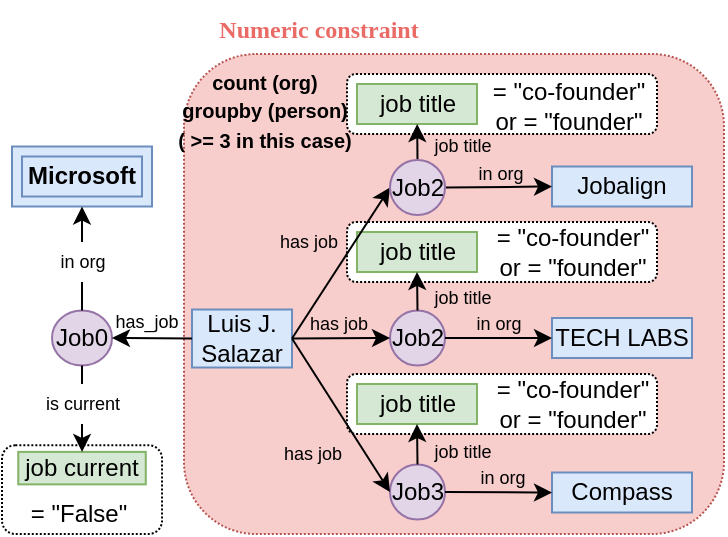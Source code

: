 <mxfile version="20.6.0" type="github">
  <diagram id="Pqw9d6dAgv9K82xLI58M" name="Page-1">
    <mxGraphModel dx="526" dy="340" grid="1" gridSize="10" guides="1" tooltips="1" connect="1" arrows="1" fold="1" page="1" pageScale="1" pageWidth="850" pageHeight="1100" math="0" shadow="0">
      <root>
        <mxCell id="0" />
        <mxCell id="1" parent="0" />
        <mxCell id="O-o4BMnBMhB0MbKXQopn-129" value="" style="rounded=1;whiteSpace=wrap;html=1;dashed=1;dashPattern=1 1;fillColor=#f8cecc;strokeColor=#b85450;" parent="1" vertex="1">
          <mxGeometry x="336" y="80" width="270" height="240" as="geometry" />
        </mxCell>
        <mxCell id="O-o4BMnBMhB0MbKXQopn-58" value="" style="rounded=1;whiteSpace=wrap;html=1;dashed=1;dashPattern=1 1;" parent="1" vertex="1">
          <mxGeometry x="417.5" y="240" width="155" height="30" as="geometry" />
        </mxCell>
        <mxCell id="O-o4BMnBMhB0MbKXQopn-61" value="" style="rounded=1;whiteSpace=wrap;html=1;dashed=1;dashPattern=1 1;" parent="1" vertex="1">
          <mxGeometry x="417.5" y="164" width="155" height="30" as="geometry" />
        </mxCell>
        <mxCell id="O-o4BMnBMhB0MbKXQopn-53" value="" style="rounded=1;whiteSpace=wrap;html=1;dashed=1;dashPattern=1 1;" parent="1" vertex="1">
          <mxGeometry x="417.5" y="90" width="155" height="30" as="geometry" />
        </mxCell>
        <mxCell id="O-o4BMnBMhB0MbKXQopn-18" value="" style="rounded=1;whiteSpace=wrap;html=1;dashed=1;dashPattern=1 1;" parent="1" vertex="1">
          <mxGeometry x="245.01" y="275.63" width="80" height="44.37" as="geometry" />
        </mxCell>
        <mxCell id="O-o4BMnBMhB0MbKXQopn-1" value="" style="rounded=0;whiteSpace=wrap;html=1;fontSize=18;fillColor=#dae8fc;strokeColor=#6c8ebf;" parent="1" vertex="1">
          <mxGeometry x="250" y="126.25" width="70" height="30" as="geometry" />
        </mxCell>
        <mxCell id="O-o4BMnBMhB0MbKXQopn-2" value="&lt;font style=&quot;font-size: 12px;&quot;&gt;&lt;b&gt;Microsoft&lt;/b&gt;&lt;/font&gt;" style="rounded=0;whiteSpace=wrap;html=1;fillColor=#dae8fc;strokeColor=#6c8ebf;" parent="1" vertex="1">
          <mxGeometry x="255" y="131.25" width="60" height="20" as="geometry" />
        </mxCell>
        <mxCell id="O-o4BMnBMhB0MbKXQopn-10" value="&lt;font style=&quot;font-size: 12px;&quot;&gt;job current&lt;/font&gt;" style="rounded=0;whiteSpace=wrap;html=1;fontSize=10;strokeWidth=1;fillColor=#d5e8d4;strokeColor=#82b366;" parent="1" vertex="1">
          <mxGeometry x="253.13" y="278.94" width="63.75" height="16.25" as="geometry" />
        </mxCell>
        <mxCell id="O-o4BMnBMhB0MbKXQopn-12" value="has_job" style="text;html=1;align=center;verticalAlign=middle;resizable=0;points=[];autosize=1;strokeColor=none;fillColor=none;fontSize=9;" parent="1" vertex="1">
          <mxGeometry x="292" y="204" width="50" height="20" as="geometry" />
        </mxCell>
        <mxCell id="O-o4BMnBMhB0MbKXQopn-15" value="Job0" style="ellipse;whiteSpace=wrap;html=1;fillColor=#e1d5e7;strokeColor=#9673a6;" parent="1" vertex="1">
          <mxGeometry x="270" y="208.25" width="30" height="27.5" as="geometry" />
        </mxCell>
        <mxCell id="O-o4BMnBMhB0MbKXQopn-20" value="= &quot;False&quot;" style="text;html=1;align=center;verticalAlign=middle;resizable=0;points=[];autosize=1;strokeColor=none;fillColor=none;dashed=1;dashPattern=1 1;" parent="1" vertex="1">
          <mxGeometry x="253.13" y="300" width="60" height="20" as="geometry" />
        </mxCell>
        <mxCell id="O-o4BMnBMhB0MbKXQopn-25" value="Job2" style="ellipse;whiteSpace=wrap;html=1;fillColor=#e1d5e7;strokeColor=#9673a6;" parent="1" vertex="1">
          <mxGeometry x="439" y="208.25" width="27.5" height="27.5" as="geometry" />
        </mxCell>
        <mxCell id="O-o4BMnBMhB0MbKXQopn-31" value="Job3" style="ellipse;whiteSpace=wrap;html=1;fillColor=#e1d5e7;strokeColor=#9673a6;" parent="1" vertex="1">
          <mxGeometry x="439" y="285.25" width="27.5" height="27.5" as="geometry" />
        </mxCell>
        <mxCell id="O-o4BMnBMhB0MbKXQopn-34" value="has job" style="text;html=1;align=center;verticalAlign=middle;resizable=0;points=[];autosize=1;strokeColor=none;fillColor=none;fontSize=9;" parent="1" vertex="1">
          <mxGeometry x="380" y="270" width="40" height="20" as="geometry" />
        </mxCell>
        <mxCell id="O-o4BMnBMhB0MbKXQopn-35" value="has job" style="text;html=1;align=center;verticalAlign=middle;resizable=0;points=[];autosize=1;strokeColor=none;fillColor=none;fontSize=9;" parent="1" vertex="1">
          <mxGeometry x="377.5" y="164" width="40" height="20" as="geometry" />
        </mxCell>
        <mxCell id="O-o4BMnBMhB0MbKXQopn-36" value="has job" style="text;html=1;align=center;verticalAlign=middle;resizable=0;points=[];autosize=1;strokeColor=none;fillColor=none;fontSize=9;" parent="1" vertex="1">
          <mxGeometry x="392.5" y="205" width="40" height="20" as="geometry" />
        </mxCell>
        <mxCell id="O-o4BMnBMhB0MbKXQopn-42" value="job title" style="text;html=1;align=center;verticalAlign=middle;resizable=0;points=[];autosize=1;strokeColor=none;fillColor=none;fontSize=9;" parent="1" vertex="1">
          <mxGeometry x="455" y="116.25" width="40" height="20" as="geometry" />
        </mxCell>
        <mxCell id="O-o4BMnBMhB0MbKXQopn-43" value="&lt;font style=&quot;font-size: 12px;&quot;&gt;job title&lt;/font&gt;" style="rounded=0;whiteSpace=wrap;html=1;fillColor=#d5e8d4;strokeColor=#82b366;" parent="1" vertex="1">
          <mxGeometry x="422.5" y="95" width="60" height="20" as="geometry" />
        </mxCell>
        <mxCell id="O-o4BMnBMhB0MbKXQopn-44" value="job title" style="rounded=0;whiteSpace=wrap;html=1;fillColor=#d5e8d4;strokeColor=#82b366;" parent="1" vertex="1">
          <mxGeometry x="422.5" y="245" width="60" height="20" as="geometry" />
        </mxCell>
        <mxCell id="O-o4BMnBMhB0MbKXQopn-46" value="job title" style="rounded=0;whiteSpace=wrap;html=1;fillColor=#d5e8d4;strokeColor=#82b366;" parent="1" vertex="1">
          <mxGeometry x="422.5" y="169" width="60" height="20" as="geometry" />
        </mxCell>
        <mxCell id="O-o4BMnBMhB0MbKXQopn-48" value="job title" style="text;html=1;align=center;verticalAlign=middle;resizable=0;points=[];autosize=1;strokeColor=none;fillColor=none;fontSize=9;" parent="1" vertex="1">
          <mxGeometry x="455" y="268.82" width="40" height="20" as="geometry" />
        </mxCell>
        <mxCell id="O-o4BMnBMhB0MbKXQopn-49" value="job title" style="text;html=1;align=center;verticalAlign=middle;resizable=0;points=[];autosize=1;strokeColor=none;fillColor=none;fontSize=9;" parent="1" vertex="1">
          <mxGeometry x="455" y="192" width="40" height="20" as="geometry" />
        </mxCell>
        <mxCell id="O-o4BMnBMhB0MbKXQopn-62" value="= &quot;co-founder&quot; &lt;br&gt;or = &quot;founder&quot;" style="text;html=1;align=center;verticalAlign=middle;resizable=0;points=[];autosize=1;strokeColor=none;fillColor=none;fontSize=12;" parent="1" vertex="1">
          <mxGeometry x="485" y="164" width="90" height="30" as="geometry" />
        </mxCell>
        <mxCell id="O-o4BMnBMhB0MbKXQopn-63" value="= &quot;co-founder&quot; &lt;br&gt;or = &quot;founder&quot;" style="text;html=1;align=center;verticalAlign=middle;resizable=0;points=[];autosize=1;strokeColor=none;fillColor=none;fontSize=12;" parent="1" vertex="1">
          <mxGeometry x="485" y="240" width="90" height="30" as="geometry" />
        </mxCell>
        <mxCell id="O-o4BMnBMhB0MbKXQopn-69" value="= &quot;co-founder&quot; &lt;br&gt;or = &quot;founder&quot;" style="text;html=1;align=center;verticalAlign=middle;resizable=0;points=[];autosize=1;strokeColor=none;fillColor=none;fontSize=12;" parent="1" vertex="1">
          <mxGeometry x="482.5" y="91" width="90" height="30" as="geometry" />
        </mxCell>
        <mxCell id="O-o4BMnBMhB0MbKXQopn-78" value="" style="endArrow=none;html=1;rounded=0;fontSize=12;exitX=1;exitY=0.5;exitDx=0;exitDy=0;startArrow=none;" parent="1" source="O-o4BMnBMhB0MbKXQopn-87" edge="1">
          <mxGeometry width="50" height="50" relative="1" as="geometry">
            <mxPoint x="515" y="155.25" as="sourcePoint" />
            <mxPoint x="560" y="300" as="targetPoint" />
          </mxGeometry>
        </mxCell>
        <mxCell id="O-o4BMnBMhB0MbKXQopn-80" value="" style="endArrow=none;html=1;rounded=0;fontSize=12;exitX=1;exitY=0.5;exitDx=0;exitDy=0;startArrow=none;" parent="1" source="O-o4BMnBMhB0MbKXQopn-86" edge="1">
          <mxGeometry width="50" height="50" relative="1" as="geometry">
            <mxPoint x="535" y="175.25" as="sourcePoint" />
            <mxPoint x="560" y="222" as="targetPoint" />
          </mxGeometry>
        </mxCell>
        <mxCell id="O-o4BMnBMhB0MbKXQopn-81" value="&lt;font style=&quot;font-size: 12px;&quot;&gt;Jobalign&lt;/font&gt;" style="rounded=0;whiteSpace=wrap;html=1;fillColor=#dae8fc;strokeColor=#6c8ebf;" parent="1" vertex="1">
          <mxGeometry x="520" y="136.25" width="70" height="20" as="geometry" />
        </mxCell>
        <mxCell id="O-o4BMnBMhB0MbKXQopn-83" value="in org" style="text;html=1;align=center;verticalAlign=middle;resizable=0;points=[];autosize=1;strokeColor=none;fillColor=none;fontSize=9;" parent="1" vertex="1">
          <mxGeometry x="475" y="282" width="40" height="20" as="geometry" />
        </mxCell>
        <mxCell id="O-o4BMnBMhB0MbKXQopn-84" value="in org" style="text;html=1;align=center;verticalAlign=middle;resizable=0;points=[];autosize=1;strokeColor=none;fillColor=none;fontSize=9;" parent="1" vertex="1">
          <mxGeometry x="472.5" y="205" width="40" height="20" as="geometry" />
        </mxCell>
        <mxCell id="O-o4BMnBMhB0MbKXQopn-90" value="&lt;font style=&quot;font-size: 10px;&quot;&gt;&lt;b&gt;count (org)&lt;br&gt;groupby (person)&lt;br&gt;( &amp;gt;= 3 in this case)&lt;/b&gt;&lt;/font&gt;" style="text;html=1;align=center;verticalAlign=middle;resizable=0;points=[];autosize=1;strokeColor=none;fillColor=none;fontSize=12;" parent="1" vertex="1">
          <mxGeometry x="320.5" y="78" width="110" height="60" as="geometry" />
        </mxCell>
        <mxCell id="O-o4BMnBMhB0MbKXQopn-13" value="&lt;font style=&quot;font-size: 12px;&quot;&gt;Luis J.&lt;br&gt;Salazar&lt;/font&gt;" style="rounded=0;whiteSpace=wrap;html=1;fillColor=#dae8fc;strokeColor=#6c8ebf;" parent="1" vertex="1">
          <mxGeometry x="340" y="207.75" width="50" height="29" as="geometry" />
        </mxCell>
        <mxCell id="O-o4BMnBMhB0MbKXQopn-102" value="in org" style="text;html=1;align=center;verticalAlign=middle;resizable=0;points=[];autosize=1;strokeColor=none;fillColor=none;fontSize=9;" parent="1" vertex="1">
          <mxGeometry x="474" y="130.25" width="40" height="20" as="geometry" />
        </mxCell>
        <mxCell id="O-o4BMnBMhB0MbKXQopn-86" value="&lt;font style=&quot;font-size: 12px;&quot;&gt;TECH LABS&lt;/font&gt;" style="rounded=0;whiteSpace=wrap;html=1;fillColor=#dae8fc;strokeColor=#6c8ebf;" parent="1" vertex="1">
          <mxGeometry x="520" y="212" width="70" height="20" as="geometry" />
        </mxCell>
        <mxCell id="O-o4BMnBMhB0MbKXQopn-87" value="&lt;font style=&quot;font-size: 12px;&quot;&gt;Compass&lt;/font&gt;" style="rounded=0;whiteSpace=wrap;html=1;fillColor=#dae8fc;strokeColor=#6c8ebf;" parent="1" vertex="1">
          <mxGeometry x="520" y="289.25" width="70" height="20" as="geometry" />
        </mxCell>
        <mxCell id="O-o4BMnBMhB0MbKXQopn-109" value="" style="endArrow=classic;html=1;rounded=0;fontSize=12;exitX=0.5;exitY=0;exitDx=0;exitDy=0;entryX=0.5;entryY=1;entryDx=0;entryDy=0;startArrow=none;" parent="1" source="O-o4BMnBMhB0MbKXQopn-108" target="O-o4BMnBMhB0MbKXQopn-1" edge="1">
          <mxGeometry width="50" height="50" relative="1" as="geometry">
            <mxPoint x="410" y="230" as="sourcePoint" />
            <mxPoint x="460" y="180" as="targetPoint" />
          </mxGeometry>
        </mxCell>
        <mxCell id="O-o4BMnBMhB0MbKXQopn-110" value="" style="endArrow=classic;html=1;rounded=0;fontSize=12;exitX=0.5;exitY=1;exitDx=0;exitDy=0;startArrow=none;" parent="1" source="O-o4BMnBMhB0MbKXQopn-130" target="O-o4BMnBMhB0MbKXQopn-10" edge="1">
          <mxGeometry width="50" height="50" relative="1" as="geometry">
            <mxPoint x="360" y="240" as="sourcePoint" />
            <mxPoint x="410" y="190" as="targetPoint" />
          </mxGeometry>
        </mxCell>
        <mxCell id="O-o4BMnBMhB0MbKXQopn-113" value="" style="endArrow=classic;html=1;rounded=0;fontSize=9;exitX=0;exitY=0.5;exitDx=0;exitDy=0;entryX=1;entryY=0.5;entryDx=0;entryDy=0;" parent="1" source="O-o4BMnBMhB0MbKXQopn-13" target="O-o4BMnBMhB0MbKXQopn-15" edge="1">
          <mxGeometry width="50" height="50" relative="1" as="geometry">
            <mxPoint x="370" y="220" as="sourcePoint" />
            <mxPoint x="420" y="170" as="targetPoint" />
          </mxGeometry>
        </mxCell>
        <mxCell id="O-o4BMnBMhB0MbKXQopn-114" value="" style="endArrow=classic;html=1;rounded=0;fontSize=9;entryX=0;entryY=0.5;entryDx=0;entryDy=0;exitX=1;exitY=0.5;exitDx=0;exitDy=0;" parent="1" source="O-o4BMnBMhB0MbKXQopn-13" target="O-o4BMnBMhB0MbKXQopn-126" edge="1">
          <mxGeometry width="50" height="50" relative="1" as="geometry">
            <mxPoint x="370" y="220" as="sourcePoint" />
            <mxPoint x="437.5" y="146.25" as="targetPoint" />
          </mxGeometry>
        </mxCell>
        <mxCell id="O-o4BMnBMhB0MbKXQopn-115" value="" style="endArrow=classic;html=1;rounded=0;fontSize=9;exitX=1;exitY=0.5;exitDx=0;exitDy=0;entryX=0;entryY=0.5;entryDx=0;entryDy=0;" parent="1" source="O-o4BMnBMhB0MbKXQopn-13" target="O-o4BMnBMhB0MbKXQopn-25" edge="1">
          <mxGeometry width="50" height="50" relative="1" as="geometry">
            <mxPoint x="370" y="220" as="sourcePoint" />
            <mxPoint x="420" y="170" as="targetPoint" />
          </mxGeometry>
        </mxCell>
        <mxCell id="O-o4BMnBMhB0MbKXQopn-116" value="" style="endArrow=classic;html=1;rounded=0;fontSize=9;exitX=1;exitY=0.5;exitDx=0;exitDy=0;entryX=0;entryY=0.5;entryDx=0;entryDy=0;" parent="1" source="O-o4BMnBMhB0MbKXQopn-13" target="O-o4BMnBMhB0MbKXQopn-31" edge="1">
          <mxGeometry width="50" height="50" relative="1" as="geometry">
            <mxPoint x="370" y="220" as="sourcePoint" />
            <mxPoint x="420" y="170" as="targetPoint" />
          </mxGeometry>
        </mxCell>
        <mxCell id="O-o4BMnBMhB0MbKXQopn-119" value="" style="endArrow=classic;html=1;rounded=0;fontSize=9;exitX=0.5;exitY=0;exitDx=0;exitDy=0;" parent="1" source="O-o4BMnBMhB0MbKXQopn-126" target="O-o4BMnBMhB0MbKXQopn-43" edge="1">
          <mxGeometry width="50" height="50" relative="1" as="geometry">
            <mxPoint x="454" y="130" as="sourcePoint" />
            <mxPoint x="420" y="170" as="targetPoint" />
          </mxGeometry>
        </mxCell>
        <mxCell id="O-o4BMnBMhB0MbKXQopn-120" value="" style="endArrow=classic;html=1;rounded=0;fontSize=9;exitX=1;exitY=0.5;exitDx=0;exitDy=0;entryX=0;entryY=0.5;entryDx=0;entryDy=0;" parent="1" source="O-o4BMnBMhB0MbKXQopn-126" target="O-o4BMnBMhB0MbKXQopn-81" edge="1">
          <mxGeometry width="50" height="50" relative="1" as="geometry">
            <mxPoint x="470.0" y="146.25" as="sourcePoint" />
            <mxPoint x="490" y="110" as="targetPoint" />
          </mxGeometry>
        </mxCell>
        <mxCell id="O-o4BMnBMhB0MbKXQopn-122" value="" style="endArrow=classic;html=1;rounded=0;fontSize=9;exitX=0.5;exitY=0;exitDx=0;exitDy=0;entryX=0.5;entryY=1;entryDx=0;entryDy=0;" parent="1" source="O-o4BMnBMhB0MbKXQopn-25" target="O-o4BMnBMhB0MbKXQopn-46" edge="1">
          <mxGeometry width="50" height="50" relative="1" as="geometry">
            <mxPoint x="450" y="210" as="sourcePoint" />
            <mxPoint x="470" y="190" as="targetPoint" />
          </mxGeometry>
        </mxCell>
        <mxCell id="O-o4BMnBMhB0MbKXQopn-123" value="" style="endArrow=classic;html=1;rounded=0;fontSize=9;exitX=1;exitY=0.5;exitDx=0;exitDy=0;entryX=0;entryY=0.5;entryDx=0;entryDy=0;" parent="1" source="O-o4BMnBMhB0MbKXQopn-25" target="O-o4BMnBMhB0MbKXQopn-86" edge="1">
          <mxGeometry width="50" height="50" relative="1" as="geometry">
            <mxPoint x="420" y="240" as="sourcePoint" />
            <mxPoint x="470" y="190" as="targetPoint" />
          </mxGeometry>
        </mxCell>
        <mxCell id="O-o4BMnBMhB0MbKXQopn-124" value="" style="endArrow=classic;html=1;rounded=0;fontSize=9;exitX=0.5;exitY=0;exitDx=0;exitDy=0;entryX=0.5;entryY=1;entryDx=0;entryDy=0;" parent="1" source="O-o4BMnBMhB0MbKXQopn-31" target="O-o4BMnBMhB0MbKXQopn-44" edge="1">
          <mxGeometry width="50" height="50" relative="1" as="geometry">
            <mxPoint x="420" y="270" as="sourcePoint" />
            <mxPoint x="470" y="220" as="targetPoint" />
          </mxGeometry>
        </mxCell>
        <mxCell id="O-o4BMnBMhB0MbKXQopn-125" value="" style="endArrow=classic;html=1;rounded=0;fontSize=9;exitX=1;exitY=0.5;exitDx=0;exitDy=0;entryX=0;entryY=0.5;entryDx=0;entryDy=0;" parent="1" source="O-o4BMnBMhB0MbKXQopn-31" target="O-o4BMnBMhB0MbKXQopn-87" edge="1">
          <mxGeometry width="50" height="50" relative="1" as="geometry">
            <mxPoint x="420" y="270" as="sourcePoint" />
            <mxPoint x="470" y="220" as="targetPoint" />
          </mxGeometry>
        </mxCell>
        <mxCell id="O-o4BMnBMhB0MbKXQopn-126" value="Job2" style="ellipse;whiteSpace=wrap;html=1;fillColor=#e1d5e7;strokeColor=#9673a6;" parent="1" vertex="1">
          <mxGeometry x="439" y="133" width="27.5" height="27.5" as="geometry" />
        </mxCell>
        <mxCell id="O-o4BMnBMhB0MbKXQopn-108" value="in org" style="text;html=1;align=center;verticalAlign=middle;resizable=0;points=[];autosize=1;strokeColor=none;fillColor=none;fontSize=9;" parent="1" vertex="1">
          <mxGeometry x="265.01" y="174" width="40" height="20" as="geometry" />
        </mxCell>
        <mxCell id="jEAXGpFj5vDwzp5D0yLk-1" value="" style="endArrow=none;html=1;rounded=0;fontSize=12;exitX=0.5;exitY=0;exitDx=0;exitDy=0;entryX=0.5;entryY=1;entryDx=0;entryDy=0;" parent="1" source="O-o4BMnBMhB0MbKXQopn-15" target="O-o4BMnBMhB0MbKXQopn-108" edge="1">
          <mxGeometry width="50" height="50" relative="1" as="geometry">
            <mxPoint x="285.0" y="208.25" as="sourcePoint" />
            <mxPoint x="285.0" y="156.25" as="targetPoint" />
          </mxGeometry>
        </mxCell>
        <mxCell id="O-o4BMnBMhB0MbKXQopn-130" value="is current" style="text;html=1;align=center;verticalAlign=middle;resizable=0;points=[];autosize=1;strokeColor=none;fillColor=none;fontSize=9;" parent="1" vertex="1">
          <mxGeometry x="260.01" y="245" width="50" height="20" as="geometry" />
        </mxCell>
        <mxCell id="jEAXGpFj5vDwzp5D0yLk-3" value="" style="endArrow=none;html=1;rounded=0;fontSize=12;exitX=0.5;exitY=1;exitDx=0;exitDy=0;" parent="1" source="O-o4BMnBMhB0MbKXQopn-15" target="O-o4BMnBMhB0MbKXQopn-130" edge="1">
          <mxGeometry width="50" height="50" relative="1" as="geometry">
            <mxPoint x="285" y="235.75" as="sourcePoint" />
            <mxPoint x="285.004" y="278.94" as="targetPoint" />
          </mxGeometry>
        </mxCell>
        <mxCell id="Hr3_Wh2vnU_TXIQdT3xw-1" value="&lt;font color=&quot;#ea6b66&quot; face=&quot;Times New Roman&quot;&gt;&lt;b&gt;Numeric constraint&lt;/b&gt;&lt;/font&gt;" style="text;html=1;strokeColor=none;fillColor=none;align=center;verticalAlign=middle;whiteSpace=wrap;rounded=0;" vertex="1" parent="1">
          <mxGeometry x="345.5" y="53" width="114.5" height="30" as="geometry" />
        </mxCell>
      </root>
    </mxGraphModel>
  </diagram>
</mxfile>
